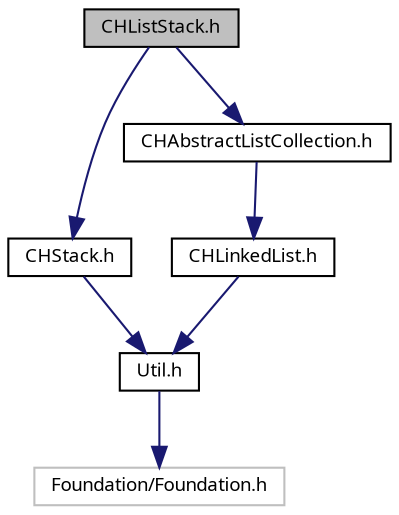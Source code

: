 digraph "CHListStack.h"
{
  bgcolor="transparent";
  edge [fontname="LucidaGrande",fontsize="9",labelfontname="LucidaGrande",labelfontsize="9"];
  node [fontname="LucidaGrande",fontsize="9",shape=record];
  Node1 [label="CHListStack.h",height=0.2,width=0.4,color="black", fillcolor="grey75", style="filled" fontcolor="black"];
  Node1 -> Node2 [color="midnightblue",fontsize="9",style="solid",fontname="LucidaGrande"];
  Node2 [label="CHStack.h",height=0.2,width=0.4,color="black",URL="$_c_h_stack_8h.html",tooltip="A stack protocol with methods for LIFO (&quot;Last In, First Out&quot;) operations."];
  Node2 -> Node3 [color="midnightblue",fontsize="9",style="solid",fontname="LucidaGrande"];
  Node3 [label="Util.h",height=0.2,width=0.4,color="black",URL="$_util_8h.html",tooltip="A group of utility C functions for simplifying common exceptions and logging."];
  Node3 -> Node4 [color="midnightblue",fontsize="9",style="solid",fontname="LucidaGrande"];
  Node4 [label="Foundation/Foundation.h",height=0.2,width=0.4,color="grey75"];
  Node1 -> Node5 [color="midnightblue",fontsize="9",style="solid",fontname="LucidaGrande"];
  Node5 [label="CHAbstractListCollection.h",height=0.2,width=0.4,color="black",URL="$_c_h_abstract_list_collection_8h.html",tooltip="An abstract class which implements common behaviors of list-based collections."];
  Node5 -> Node6 [color="midnightblue",fontsize="9",style="solid",fontname="LucidaGrande"];
  Node6 [label="CHLinkedList.h",height=0.2,width=0.4,color="black",URL="$_c_h_linked_list_8h.html",tooltip="A linked list protocol with methods that work for singly- or doubly-linked lists."];
  Node6 -> Node3 [color="midnightblue",fontsize="9",style="solid",fontname="LucidaGrande"];
}
